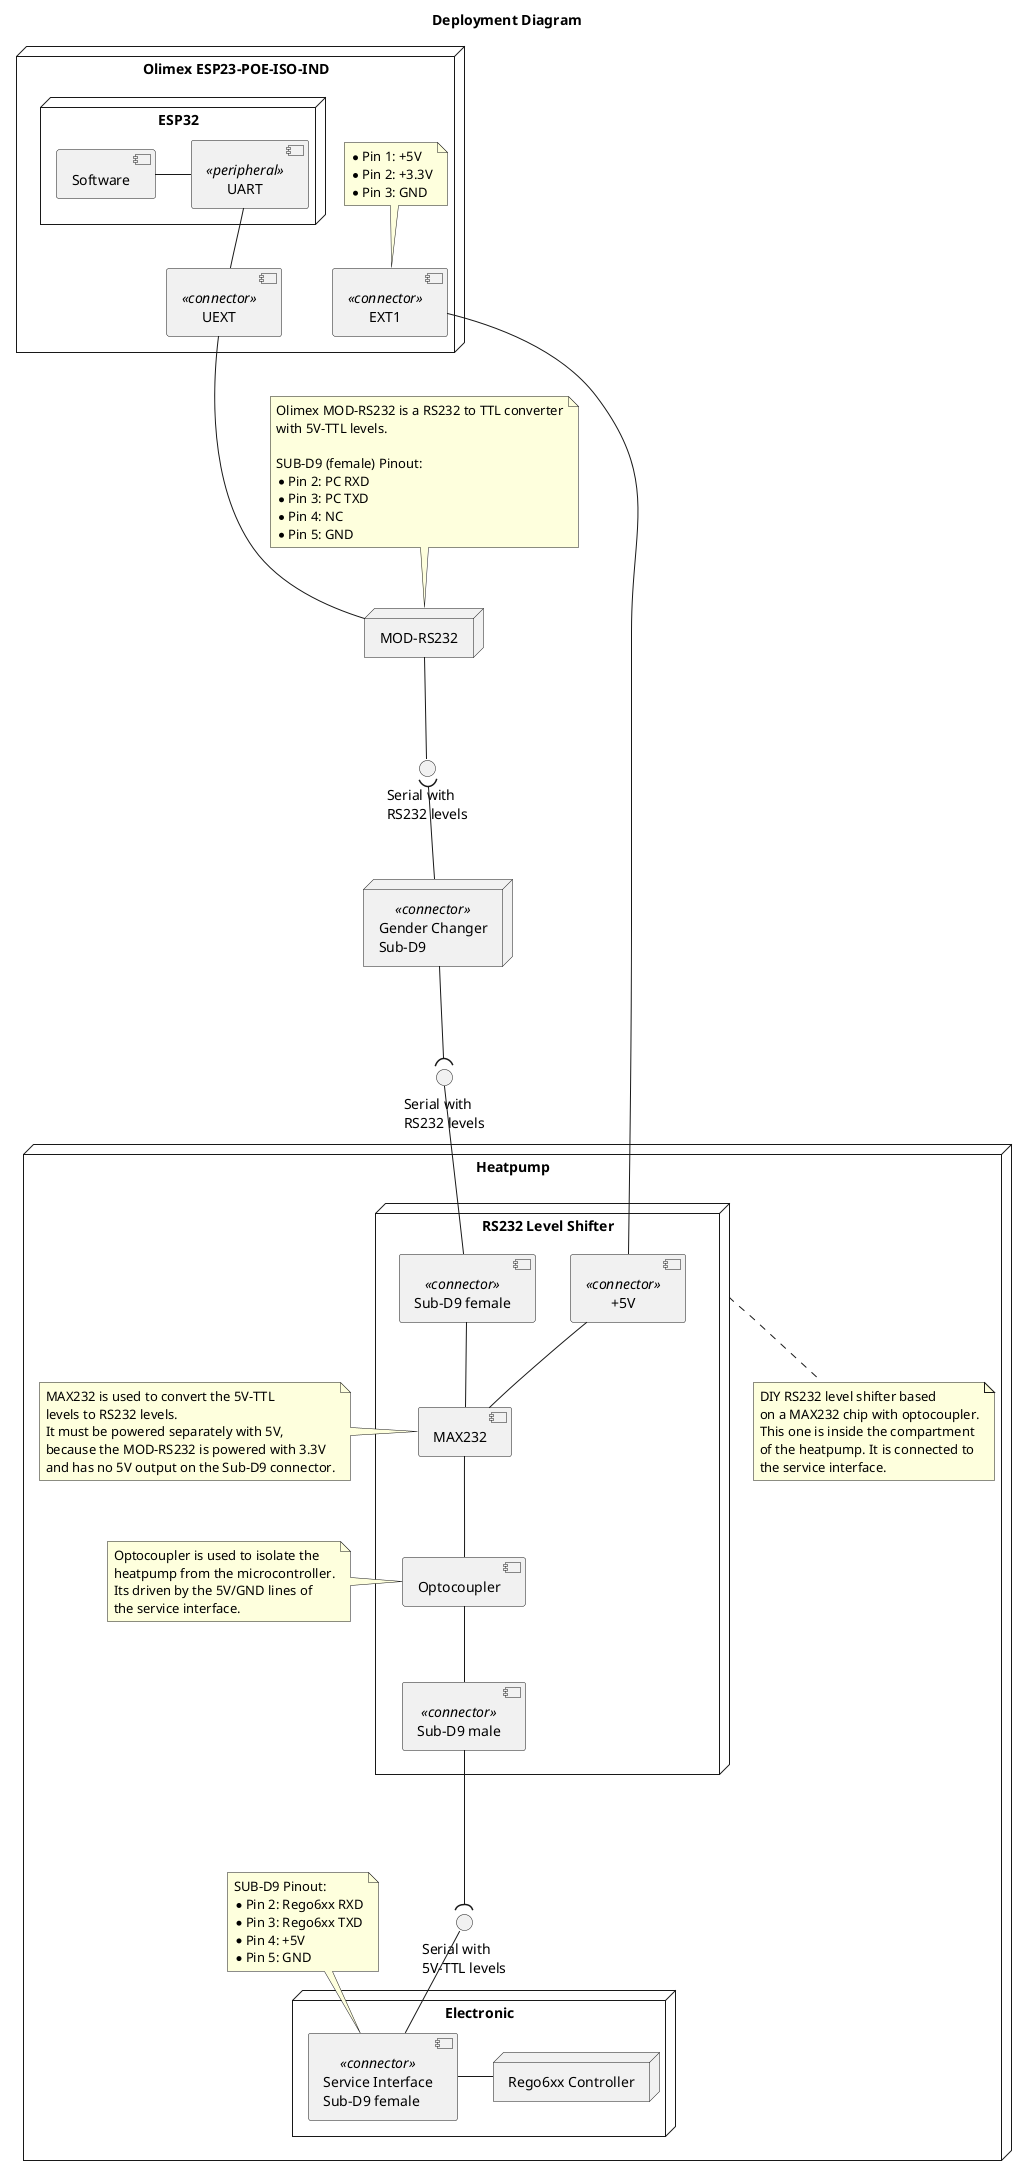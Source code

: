 @startuml deployment_diagram

title Deployment Diagram

node "Olimex ESP23-POE-ISO-IND" {

    node "ESP32" as esp32 {
        component "Software" as sw
        component "UART" as uart <<peripheral>>

        sw - uart
    }

    component "UEXT" as uext <<connector>>
    component "EXT1" as ext1 <<connector>>

    uart -- uext    

    note top of ext1
        * Pin 1: +5V
        * Pin 2: +3.3V
        * Pin 3: GND
    end note
}

node "MOD-RS232" as modRS232

node "Heatpump" as heatPump {
    node "RS232 Level Shifter" as rs232LevelShifter {

        component "MAX232" as max232
        component "Optocoupler" as optocoupler
        component "Sub-D9 male" as lvlShifterSubD9Opto <<connector>>
        component "Sub-D9 female" as lvlShifterSubD9 <<connector>>
        component "+5V" as lvlShifterVcc <<connector>>

        lvlShifterSubD9 -- max232
        lvlShifterVcc -- max232
        max232 -- optocoupler
        optocoupler -- lvlShifterSubD9Opto
    }

    interface "Serial with\n5V-TTL levels" as iSerialTTL

    node "Electronic" as electronic {
        component "Service Interface\nSub-D9 female" as serviceInterface <<connector>>
        node "Rego6xx Controller" as rego6xx

        serviceInterface - rego6xx
    }
    
    lvlShifterSubD9Opto ---( iSerialTTL
    iSerialTTL -- serviceInterface

    note bottom of rs232LevelShifter
        DIY RS232 level shifter based
        on a MAX232 chip with optocoupler.
        This one is inside the compartment
        of the heatpump. It is connected to
        the service interface.
    end note

    note top of serviceInterface
        SUB-D9 Pinout:
        * Pin 2: Rego6xx RXD
        * Pin 3: Rego6xx TXD
        * Pin 4: +5V
        * Pin 5: GND
    end note

    note left of optocoupler
        Optocoupler is used to isolate the
        heatpump from the microcontroller.
        Its driven by the 5V/GND lines of
        the service interface.
    end note

    note left of max232
        MAX232 is used to convert the 5V-TTL
        levels to RS232 levels.
        It must be powered separately with 5V,
        because the MOD-RS232 is powered with 3.3V
        and has no 5V output on the Sub-D9 connector.
    end note
}

interface "Serial with\nRS232 levels" as iSerialRS232_1
interface "Serial with\nRS232 levels" as iSerialRS232_2
node "Gender Changer\nSub-D9" as genderChanger <<connector>>

uext --- modRS232
modRS232 -- iSerialRS232_1
iSerialRS232_1 )-- genderChanger
genderChanger --( iSerialRS232_2
iSerialRS232_2 -- lvlShifterSubD9

ext1 ----- lvlShifterVcc

note top of modRS232
    Olimex MOD-RS232 is a RS232 to TTL converter
    with 5V-TTL levels.

    SUB-D9 (female) Pinout:
    * Pin 2: PC RXD
    * Pin 3: PC TXD
    * Pin 4: NC
    * Pin 5: GND
end note

@enduml
